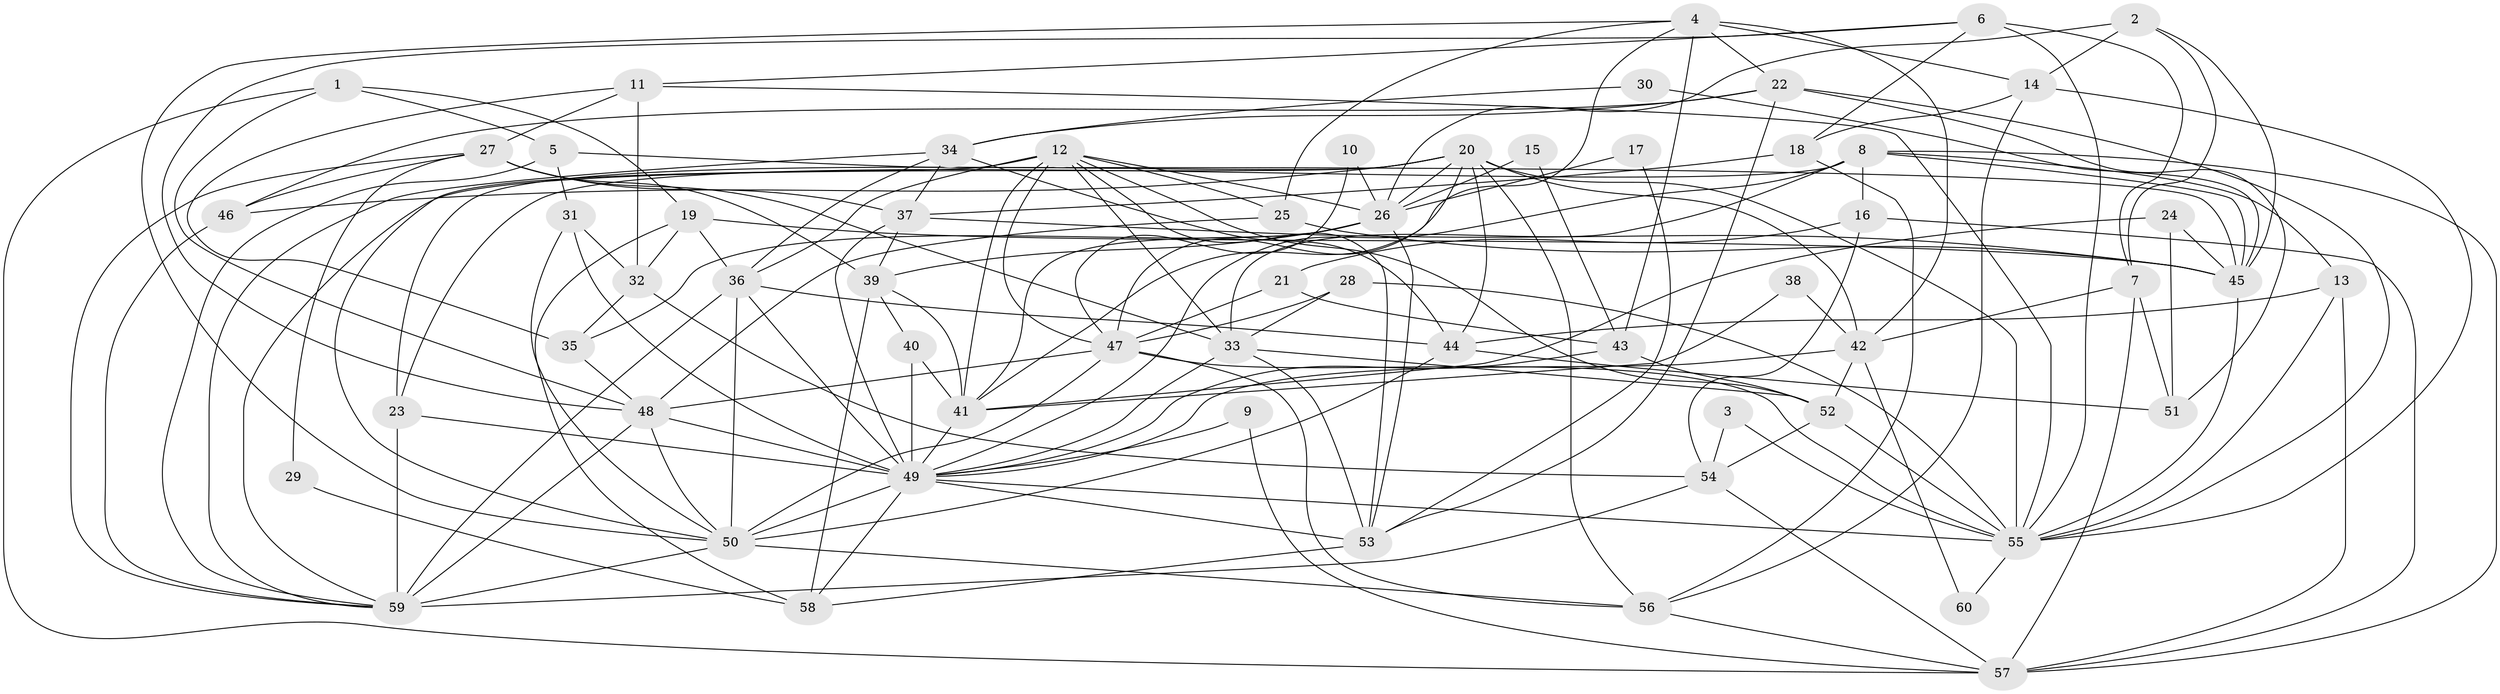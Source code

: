 // original degree distribution, {4: 0.3025210084033613, 5: 0.15126050420168066, 2: 0.19327731092436976, 3: 0.21008403361344538, 7: 0.025210084033613446, 6: 0.06722689075630252, 10: 0.008403361344537815, 9: 0.01680672268907563, 8: 0.025210084033613446}
// Generated by graph-tools (version 1.1) at 2025/50/03/09/25 03:50:03]
// undirected, 60 vertices, 167 edges
graph export_dot {
graph [start="1"]
  node [color=gray90,style=filled];
  1;
  2;
  3;
  4;
  5;
  6;
  7;
  8;
  9;
  10;
  11;
  12;
  13;
  14;
  15;
  16;
  17;
  18;
  19;
  20;
  21;
  22;
  23;
  24;
  25;
  26;
  27;
  28;
  29;
  30;
  31;
  32;
  33;
  34;
  35;
  36;
  37;
  38;
  39;
  40;
  41;
  42;
  43;
  44;
  45;
  46;
  47;
  48;
  49;
  50;
  51;
  52;
  53;
  54;
  55;
  56;
  57;
  58;
  59;
  60;
  1 -- 5 [weight=1.0];
  1 -- 19 [weight=1.0];
  1 -- 48 [weight=1.0];
  1 -- 57 [weight=1.0];
  2 -- 7 [weight=1.0];
  2 -- 14 [weight=1.0];
  2 -- 26 [weight=1.0];
  2 -- 45 [weight=1.0];
  3 -- 54 [weight=1.0];
  3 -- 55 [weight=1.0];
  4 -- 14 [weight=1.0];
  4 -- 22 [weight=1.0];
  4 -- 25 [weight=1.0];
  4 -- 41 [weight=1.0];
  4 -- 42 [weight=1.0];
  4 -- 43 [weight=1.0];
  4 -- 50 [weight=1.0];
  5 -- 31 [weight=1.0];
  5 -- 45 [weight=1.0];
  5 -- 59 [weight=1.0];
  6 -- 7 [weight=1.0];
  6 -- 11 [weight=1.0];
  6 -- 18 [weight=1.0];
  6 -- 48 [weight=1.0];
  6 -- 55 [weight=1.0];
  7 -- 42 [weight=1.0];
  7 -- 51 [weight=1.0];
  7 -- 57 [weight=1.0];
  8 -- 13 [weight=1.0];
  8 -- 16 [weight=1.0];
  8 -- 23 [weight=1.0];
  8 -- 33 [weight=1.0];
  8 -- 45 [weight=1.0];
  8 -- 49 [weight=1.0];
  8 -- 57 [weight=1.0];
  9 -- 49 [weight=1.0];
  9 -- 57 [weight=1.0];
  10 -- 26 [weight=1.0];
  10 -- 47 [weight=1.0];
  11 -- 27 [weight=1.0];
  11 -- 32 [weight=1.0];
  11 -- 35 [weight=1.0];
  11 -- 55 [weight=1.0];
  12 -- 25 [weight=1.0];
  12 -- 26 [weight=1.0];
  12 -- 33 [weight=1.0];
  12 -- 36 [weight=1.0];
  12 -- 41 [weight=1.0];
  12 -- 47 [weight=2.0];
  12 -- 50 [weight=1.0];
  12 -- 52 [weight=1.0];
  12 -- 53 [weight=1.0];
  13 -- 44 [weight=1.0];
  13 -- 55 [weight=1.0];
  13 -- 57 [weight=1.0];
  14 -- 18 [weight=1.0];
  14 -- 55 [weight=1.0];
  14 -- 56 [weight=1.0];
  15 -- 26 [weight=1.0];
  15 -- 43 [weight=1.0];
  16 -- 21 [weight=1.0];
  16 -- 54 [weight=1.0];
  16 -- 57 [weight=1.0];
  17 -- 26 [weight=1.0];
  17 -- 53 [weight=1.0];
  18 -- 37 [weight=1.0];
  18 -- 56 [weight=1.0];
  19 -- 32 [weight=1.0];
  19 -- 36 [weight=1.0];
  19 -- 45 [weight=2.0];
  19 -- 58 [weight=1.0];
  20 -- 23 [weight=1.0];
  20 -- 26 [weight=1.0];
  20 -- 42 [weight=1.0];
  20 -- 44 [weight=1.0];
  20 -- 46 [weight=1.0];
  20 -- 47 [weight=1.0];
  20 -- 55 [weight=1.0];
  20 -- 56 [weight=1.0];
  20 -- 59 [weight=1.0];
  21 -- 43 [weight=1.0];
  21 -- 47 [weight=1.0];
  22 -- 34 [weight=1.0];
  22 -- 46 [weight=1.0];
  22 -- 51 [weight=1.0];
  22 -- 53 [weight=1.0];
  22 -- 55 [weight=1.0];
  23 -- 49 [weight=1.0];
  23 -- 59 [weight=1.0];
  24 -- 41 [weight=1.0];
  24 -- 45 [weight=1.0];
  24 -- 51 [weight=1.0];
  25 -- 45 [weight=1.0];
  25 -- 48 [weight=1.0];
  26 -- 35 [weight=1.0];
  26 -- 39 [weight=1.0];
  26 -- 41 [weight=1.0];
  26 -- 53 [weight=1.0];
  27 -- 29 [weight=1.0];
  27 -- 33 [weight=1.0];
  27 -- 37 [weight=1.0];
  27 -- 39 [weight=1.0];
  27 -- 46 [weight=1.0];
  27 -- 59 [weight=1.0];
  28 -- 33 [weight=1.0];
  28 -- 47 [weight=1.0];
  28 -- 55 [weight=1.0];
  29 -- 58 [weight=1.0];
  30 -- 34 [weight=1.0];
  30 -- 45 [weight=2.0];
  31 -- 32 [weight=1.0];
  31 -- 49 [weight=1.0];
  31 -- 50 [weight=1.0];
  32 -- 35 [weight=1.0];
  32 -- 54 [weight=1.0];
  33 -- 49 [weight=1.0];
  33 -- 52 [weight=1.0];
  33 -- 53 [weight=1.0];
  34 -- 36 [weight=1.0];
  34 -- 37 [weight=1.0];
  34 -- 44 [weight=1.0];
  34 -- 59 [weight=1.0];
  35 -- 48 [weight=1.0];
  36 -- 44 [weight=1.0];
  36 -- 49 [weight=1.0];
  36 -- 50 [weight=1.0];
  36 -- 59 [weight=2.0];
  37 -- 39 [weight=1.0];
  37 -- 45 [weight=1.0];
  37 -- 49 [weight=1.0];
  38 -- 41 [weight=1.0];
  38 -- 42 [weight=1.0];
  39 -- 40 [weight=1.0];
  39 -- 41 [weight=1.0];
  39 -- 58 [weight=1.0];
  40 -- 41 [weight=1.0];
  40 -- 49 [weight=1.0];
  41 -- 49 [weight=1.0];
  42 -- 49 [weight=1.0];
  42 -- 52 [weight=1.0];
  42 -- 60 [weight=1.0];
  43 -- 49 [weight=1.0];
  43 -- 52 [weight=1.0];
  44 -- 50 [weight=2.0];
  44 -- 51 [weight=1.0];
  45 -- 55 [weight=1.0];
  46 -- 59 [weight=1.0];
  47 -- 48 [weight=2.0];
  47 -- 50 [weight=1.0];
  47 -- 55 [weight=1.0];
  47 -- 56 [weight=1.0];
  48 -- 49 [weight=1.0];
  48 -- 50 [weight=1.0];
  48 -- 59 [weight=1.0];
  49 -- 50 [weight=2.0];
  49 -- 53 [weight=1.0];
  49 -- 55 [weight=1.0];
  49 -- 58 [weight=1.0];
  50 -- 56 [weight=1.0];
  50 -- 59 [weight=1.0];
  52 -- 54 [weight=1.0];
  52 -- 55 [weight=1.0];
  53 -- 58 [weight=1.0];
  54 -- 57 [weight=1.0];
  54 -- 59 [weight=1.0];
  55 -- 60 [weight=1.0];
  56 -- 57 [weight=1.0];
}
